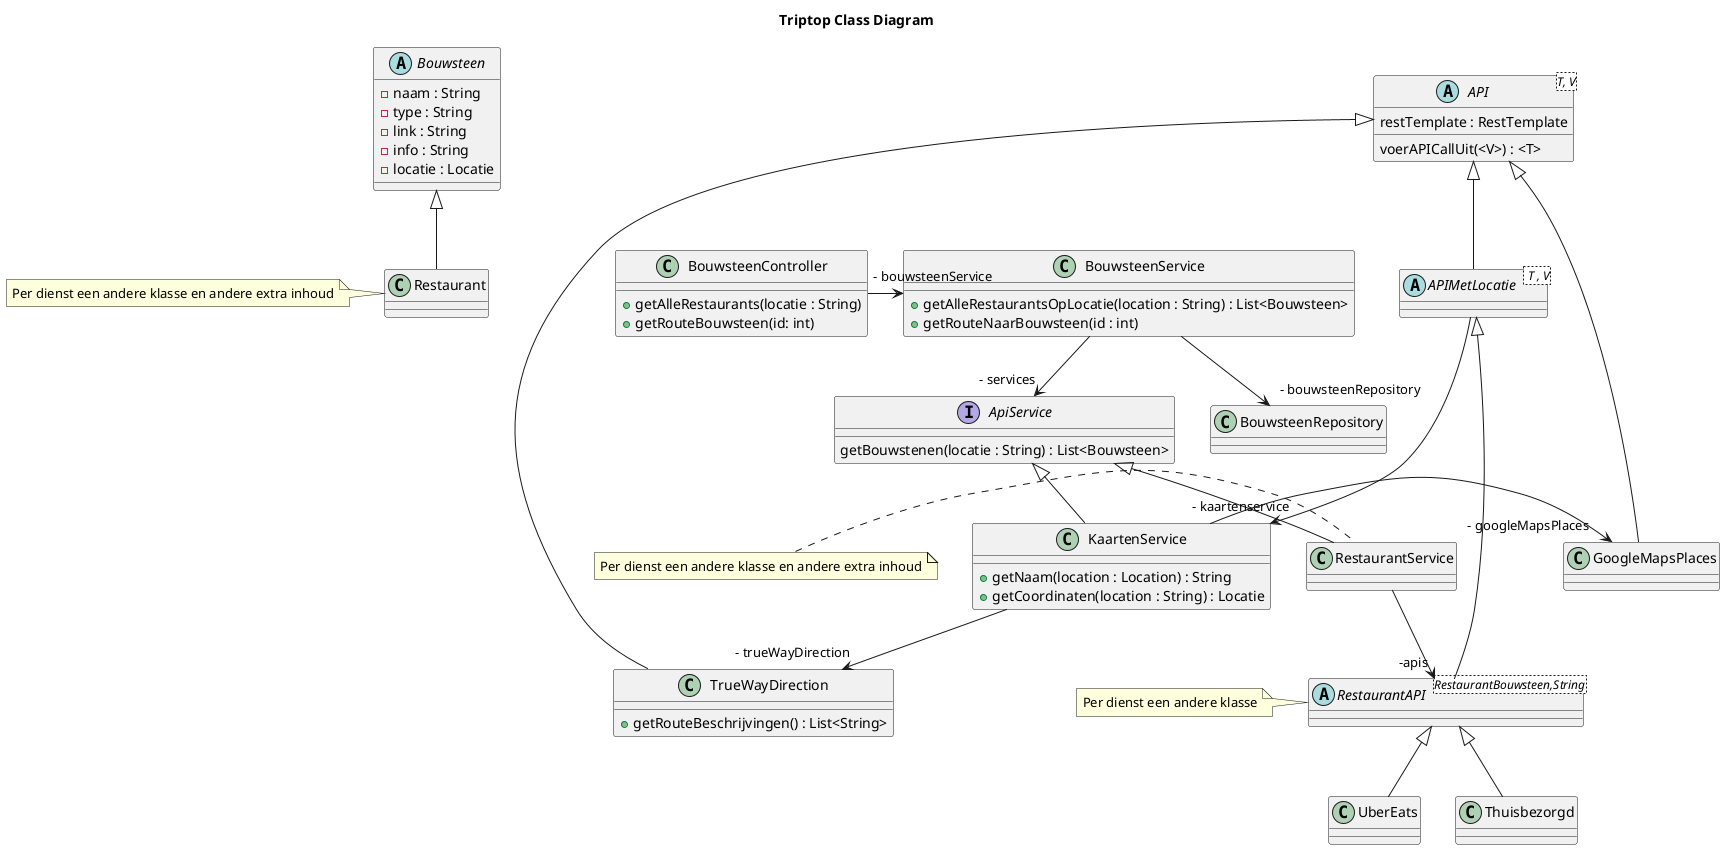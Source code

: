 @startuml
title Triptop Class Diagram

class BouwsteenService{
  +getAlleRestaurantsOpLocatie(location : String) : List<Bouwsteen>
  +getRouteNaarBouwsteen(id : int)
}

class BouwsteenRepository {
}
abstract class Bouwsteen {
    - naam : String
    - type : String
    - link : String
    - info : String
    - locatie : Locatie
}

class Restaurant
note left: Per dienst een andere klasse en andere extra inhoud

interface ApiService{
    getBouwstenen(locatie : String) : List<Bouwsteen>
}

class KaartenService{
    +getNaam(location : Location) : String
    +getCoordinaten(location : String) : Locatie
}

abstract class API <T, V> {
    restTemplate : RestTemplate
    voerAPICallUit(<V>) : <T>
}

abstract class APIMetLocatie < T , V>

class BouwsteenController {
    +getAlleRestaurants(locatie : String)
    +getRouteBouwsteen(id: int)
}

abstract class RestaurantAPI <RestaurantBouwsteen,String> {
}

note left: Per dienst een andere klasse

class UberEats
class Thuisbezorgd
class GoogleMapsPlaces
class TrueWayDirection{
+ getRouteBeschrijvingen() : List<String>
}
class RestaurantService
note left: Per dienst een andere klasse en andere extra inhoud

Bouwsteen ^-- Restaurant
BouwsteenService -->" - services" ApiService
ApiService ^-- RestaurantService
API ^-- APIMetLocatie
APIMetLocatie ---> "- kaartenservice" KaartenService
RestaurantAPI ^-- UberEats
RestaurantAPI ^-- Thuisbezorgd
ApiService ^-- KaartenService
RestaurantService --> "-apis" RestaurantAPI
API ^-- TrueWayDirection
API ^-- GoogleMapsPlaces
APIMetLocatie ^-- RestaurantAPI
KaartenService -->"- trueWayDirection" TrueWayDirection
KaartenService ->"- googleMapsPlaces" GoogleMapsPlaces
BouwsteenService --> "- bouwsteenRepository" BouwsteenRepository
BouwsteenController -> "- bouwsteenService" BouwsteenService
@enduml